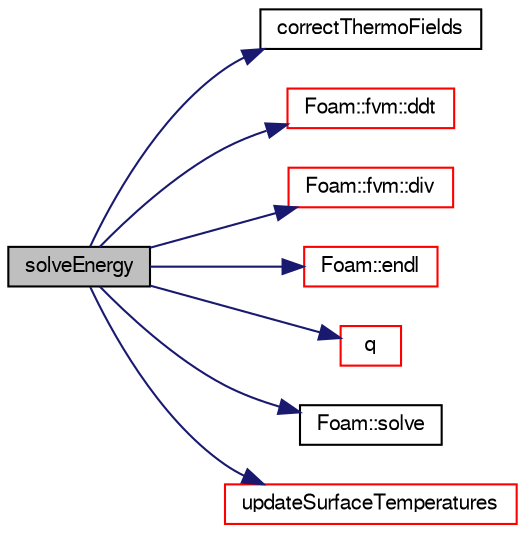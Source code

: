 digraph "solveEnergy"
{
  bgcolor="transparent";
  edge [fontname="FreeSans",fontsize="10",labelfontname="FreeSans",labelfontsize="10"];
  node [fontname="FreeSans",fontsize="10",shape=record];
  rankdir="LR";
  Node951 [label="solveEnergy",height=0.2,width=0.4,color="black", fillcolor="grey75", style="filled", fontcolor="black"];
  Node951 -> Node952 [color="midnightblue",fontsize="10",style="solid",fontname="FreeSans"];
  Node952 [label="correctThermoFields",height=0.2,width=0.4,color="black",URL="$a29182.html#abdbc91108d3ef2f4f1705e42b4f9f63b",tooltip="Correct the thermo fields. "];
  Node951 -> Node953 [color="midnightblue",fontsize="10",style="solid",fontname="FreeSans"];
  Node953 [label="Foam::fvm::ddt",height=0.2,width=0.4,color="red",URL="$a21135.html#a2d88eca98ab69b84af7ddb96e35f5a44"];
  Node951 -> Node1004 [color="midnightblue",fontsize="10",style="solid",fontname="FreeSans"];
  Node1004 [label="Foam::fvm::div",height=0.2,width=0.4,color="red",URL="$a21135.html#a058dd4757c11ae656c8d576632b33d25"];
  Node951 -> Node957 [color="midnightblue",fontsize="10",style="solid",fontname="FreeSans"];
  Node957 [label="Foam::endl",height=0.2,width=0.4,color="red",URL="$a21124.html#a2db8fe02a0d3909e9351bb4275b23ce4",tooltip="Add newline and flush stream. "];
  Node951 -> Node1013 [color="midnightblue",fontsize="10",style="solid",fontname="FreeSans"];
  Node1013 [label="q",height=0.2,width=0.4,color="red",URL="$a29182.html#a2076f4009ab916da44dc2c8af5eaef36",tooltip="Return the wall/surface heat transfer term for the enthalpy equation. "];
  Node951 -> Node1016 [color="midnightblue",fontsize="10",style="solid",fontname="FreeSans"];
  Node1016 [label="Foam::solve",height=0.2,width=0.4,color="black",URL="$a21124.html#a745114a2fef57ff2df3946017d4dec34",tooltip="Solve returning the solution statistics given convergence tolerance. "];
  Node951 -> Node1017 [color="midnightblue",fontsize="10",style="solid",fontname="FreeSans"];
  Node1017 [label="updateSurfaceTemperatures",height=0.2,width=0.4,color="red",URL="$a29182.html#a20e11eb3132999c1fe4b49811ee262c1",tooltip="Correct the film surface and wall temperatures. "];
}
